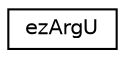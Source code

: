 digraph "Graphical Class Hierarchy"
{
 // LATEX_PDF_SIZE
  edge [fontname="Helvetica",fontsize="10",labelfontname="Helvetica",labelfontsize="10"];
  node [fontname="Helvetica",fontsize="10",shape=record];
  rankdir="LR";
  Node0 [label="ezArgU",height=0.2,width=0.4,color="black", fillcolor="white", style="filled",URL="$d5/d4f/structez_arg_u.htm",tooltip=" "];
}
